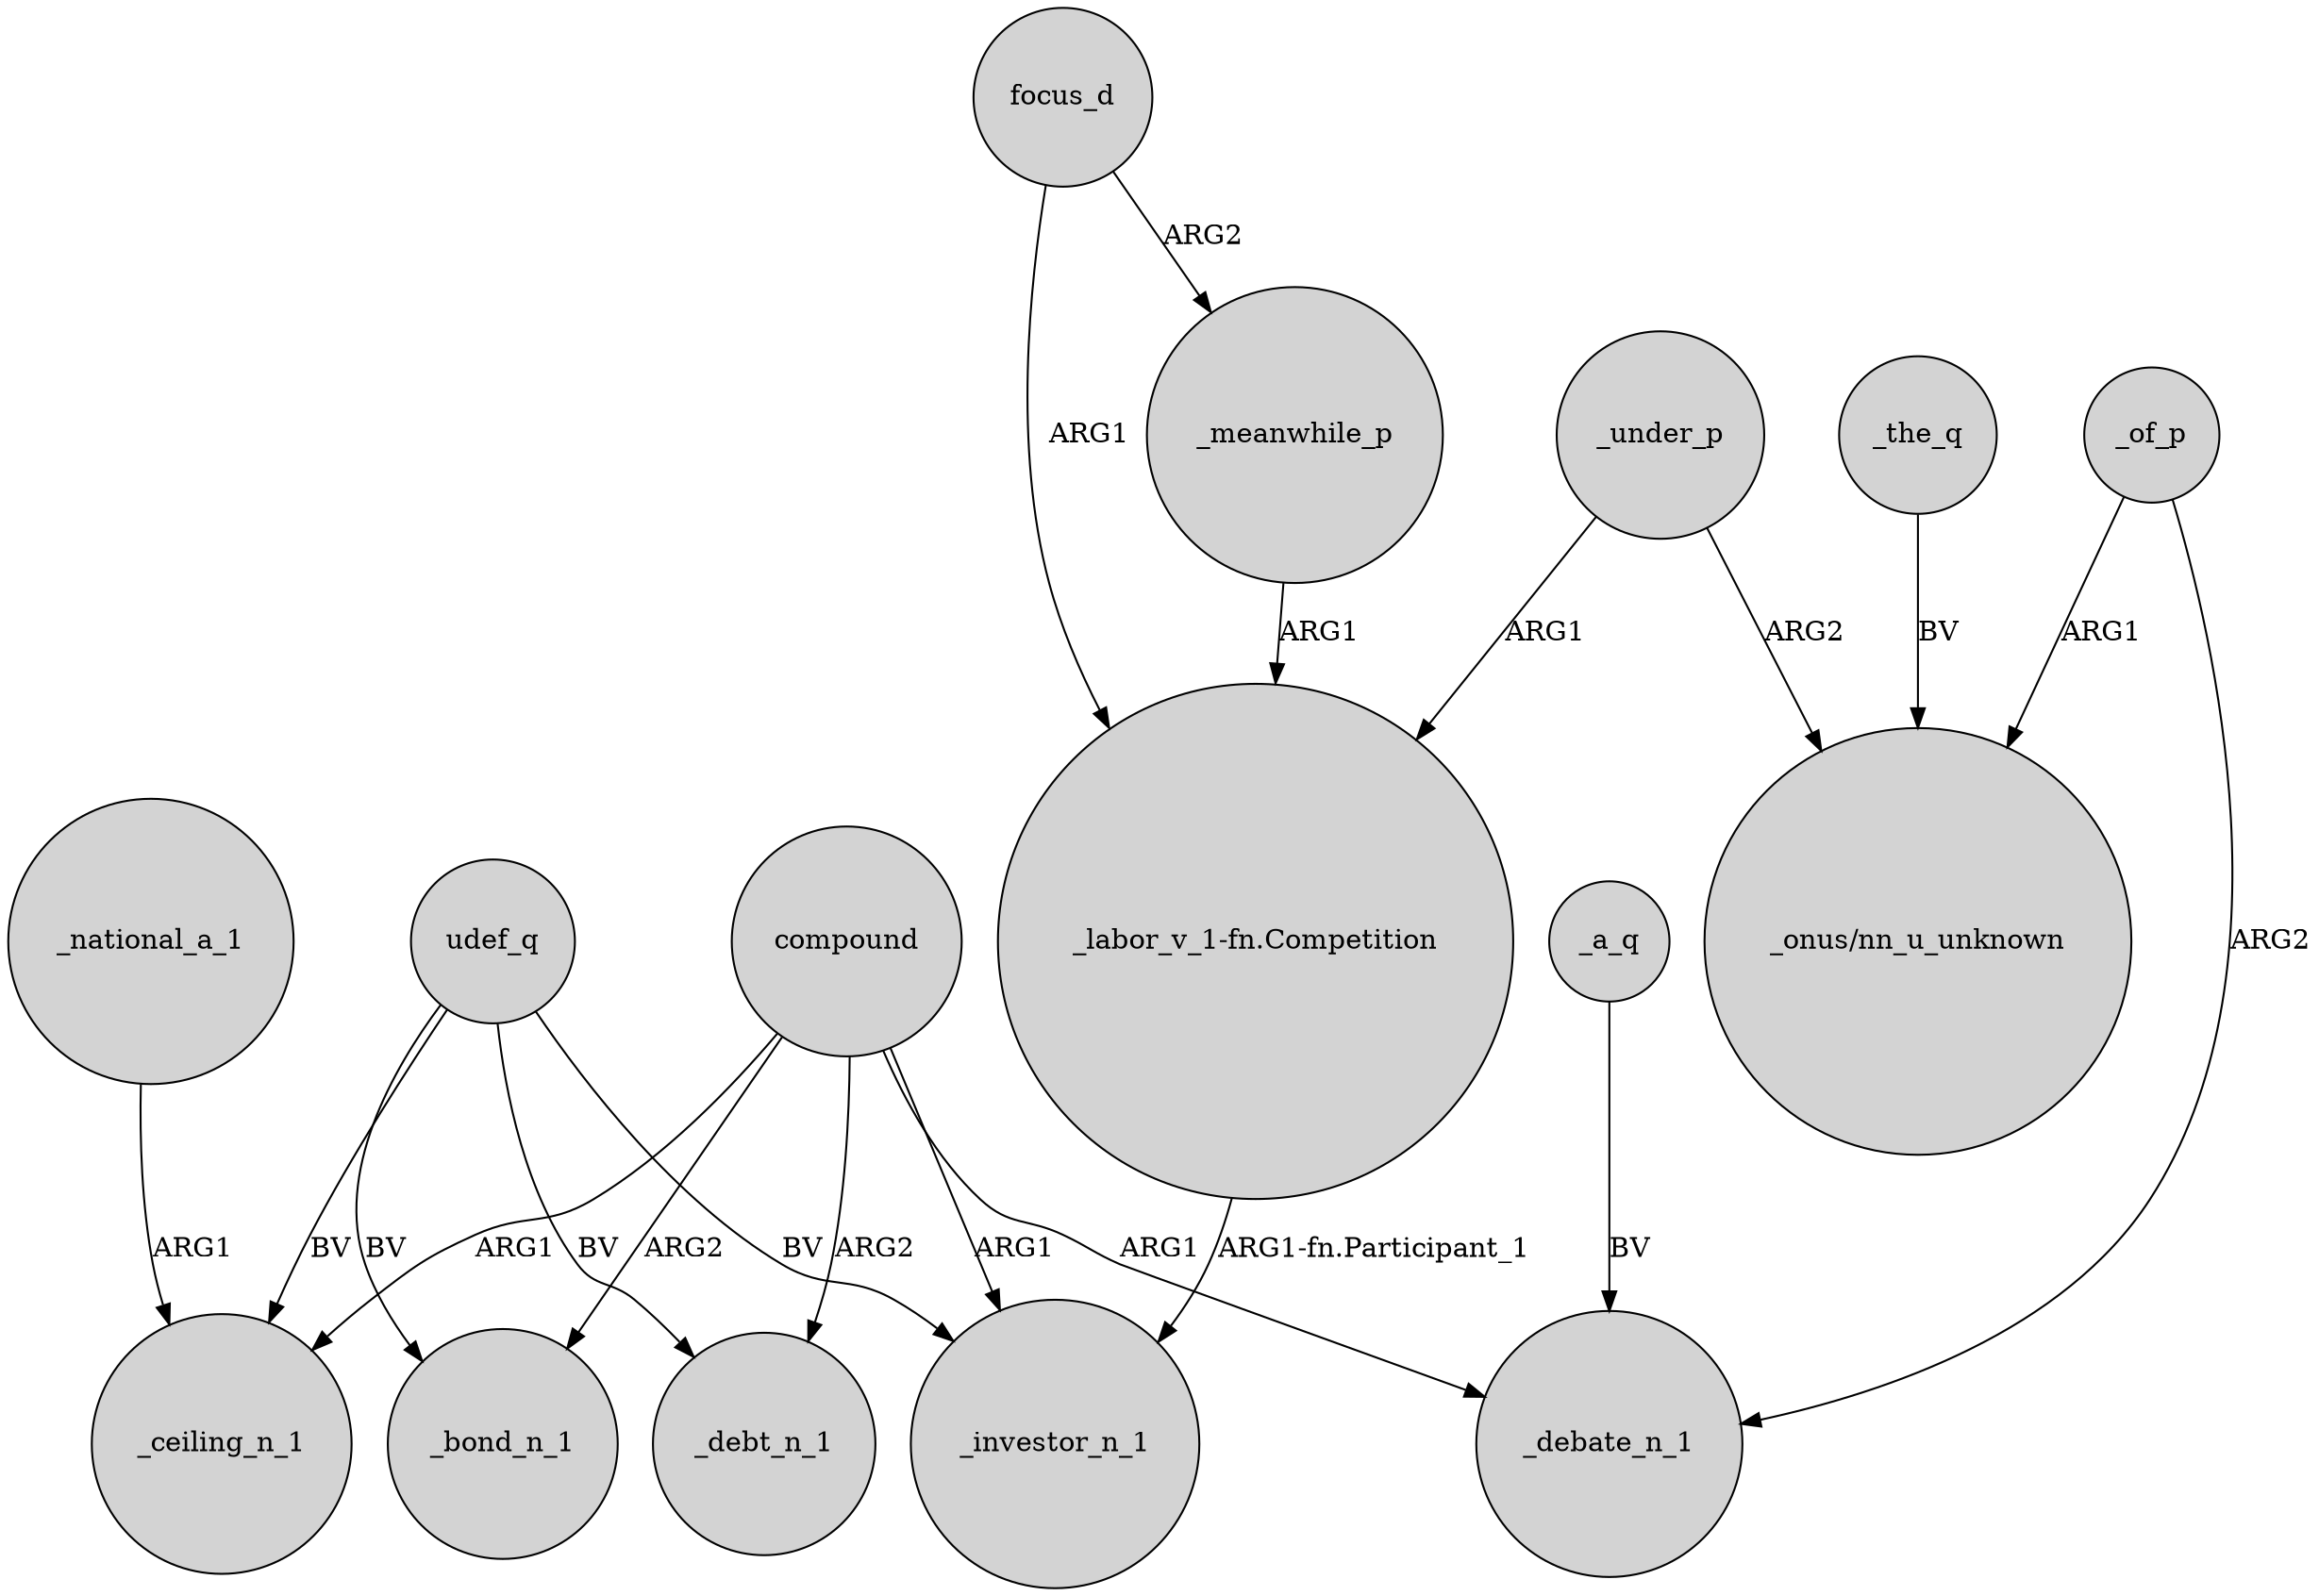 digraph {
	node [shape=circle style=filled]
	_national_a_1 -> _ceiling_n_1 [label=ARG1]
	udef_q -> _ceiling_n_1 [label=BV]
	udef_q -> _bond_n_1 [label=BV]
	_under_p -> "_labor_v_1-fn.Competition" [label=ARG1]
	compound -> _bond_n_1 [label=ARG2]
	_a_q -> _debate_n_1 [label=BV]
	_under_p -> "_onus/nn_u_unknown" [label=ARG2]
	compound -> _ceiling_n_1 [label=ARG1]
	"_labor_v_1-fn.Competition" -> _investor_n_1 [label="ARG1-fn.Participant_1"]
	udef_q -> _debt_n_1 [label=BV]
	focus_d -> _meanwhile_p [label=ARG2]
	_the_q -> "_onus/nn_u_unknown" [label=BV]
	compound -> _debate_n_1 [label=ARG1]
	compound -> _investor_n_1 [label=ARG1]
	_of_p -> _debate_n_1 [label=ARG2]
	_of_p -> "_onus/nn_u_unknown" [label=ARG1]
	compound -> _debt_n_1 [label=ARG2]
	udef_q -> _investor_n_1 [label=BV]
	_meanwhile_p -> "_labor_v_1-fn.Competition" [label=ARG1]
	focus_d -> "_labor_v_1-fn.Competition" [label=ARG1]
}
